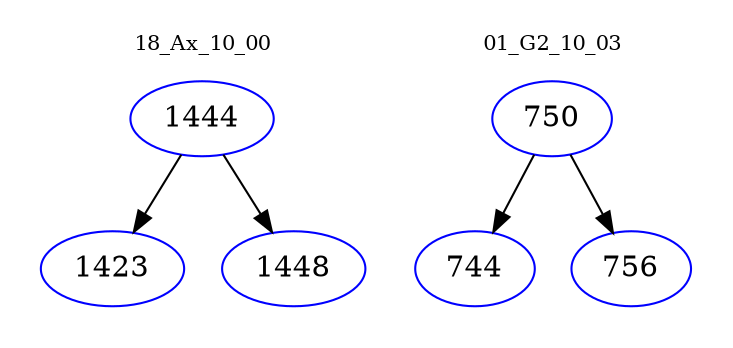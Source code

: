 digraph{
subgraph cluster_0 {
color = white
label = "18_Ax_10_00";
fontsize=10;
T0_1444 [label="1444", color="blue"]
T0_1444 -> T0_1423 [color="black"]
T0_1423 [label="1423", color="blue"]
T0_1444 -> T0_1448 [color="black"]
T0_1448 [label="1448", color="blue"]
}
subgraph cluster_1 {
color = white
label = "01_G2_10_03";
fontsize=10;
T1_750 [label="750", color="blue"]
T1_750 -> T1_744 [color="black"]
T1_744 [label="744", color="blue"]
T1_750 -> T1_756 [color="black"]
T1_756 [label="756", color="blue"]
}
}
